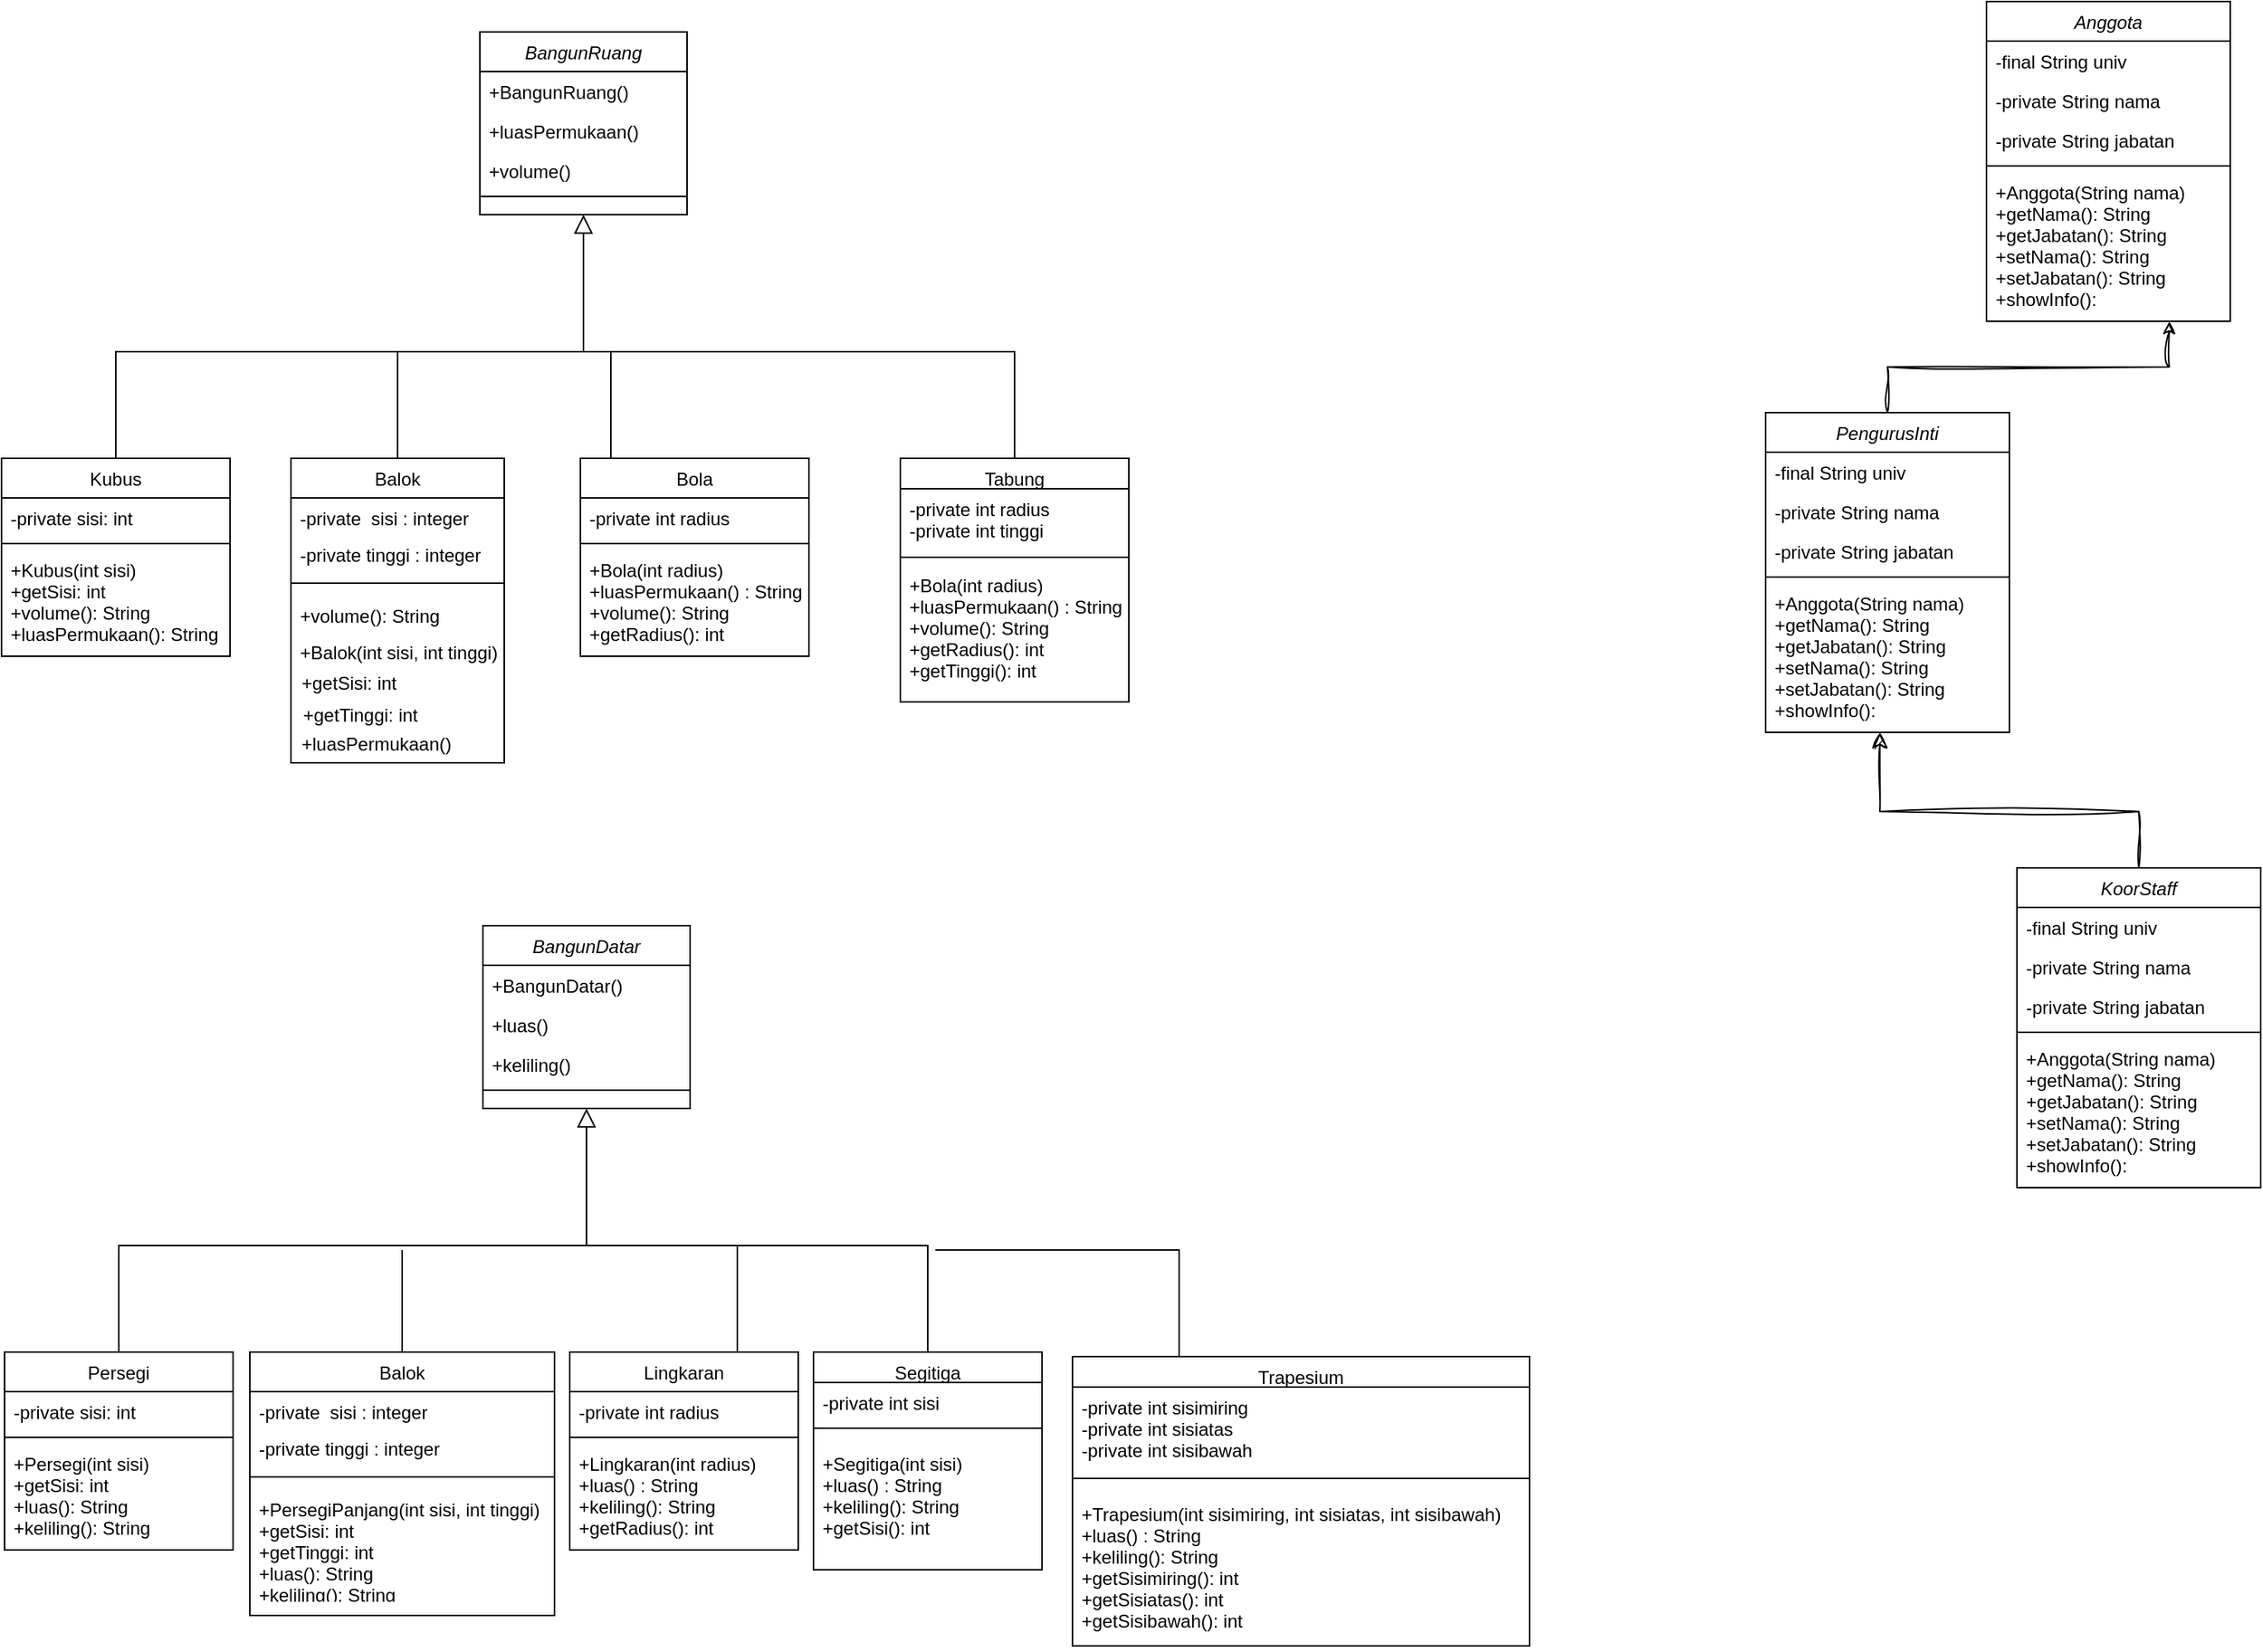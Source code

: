 <mxfile version="21.1.7" type="github">
  <diagram id="C5RBs43oDa-KdzZeNtuy" name="Page-1">
    <mxGraphModel dx="568" dy="312" grid="1" gridSize="10" guides="1" tooltips="1" connect="1" arrows="1" fold="1" page="1" pageScale="1" pageWidth="1654" pageHeight="1169" math="0" shadow="0">
      <root>
        <mxCell id="WIyWlLk6GJQsqaUBKTNV-0" />
        <mxCell id="WIyWlLk6GJQsqaUBKTNV-1" parent="WIyWlLk6GJQsqaUBKTNV-0" />
        <mxCell id="zkfFHV4jXpPFQw0GAbJ--0" value="BangunRuang" style="swimlane;fontStyle=2;align=center;verticalAlign=top;childLayout=stackLayout;horizontal=1;startSize=26;horizontalStack=0;resizeParent=1;resizeLast=0;collapsible=1;marginBottom=0;rounded=0;shadow=0;strokeWidth=1;" parent="WIyWlLk6GJQsqaUBKTNV-1" vertex="1">
          <mxGeometry x="351" y="70" width="136" height="120" as="geometry">
            <mxRectangle x="230" y="140" width="160" height="26" as="alternateBounds" />
          </mxGeometry>
        </mxCell>
        <mxCell id="zkfFHV4jXpPFQw0GAbJ--1" value="+BangunRuang()" style="text;align=left;verticalAlign=top;spacingLeft=4;spacingRight=4;overflow=hidden;rotatable=0;points=[[0,0.5],[1,0.5]];portConstraint=eastwest;" parent="zkfFHV4jXpPFQw0GAbJ--0" vertex="1">
          <mxGeometry y="26" width="136" height="26" as="geometry" />
        </mxCell>
        <mxCell id="zkfFHV4jXpPFQw0GAbJ--3" value="+luasPermukaan()" style="text;align=left;verticalAlign=top;spacingLeft=4;spacingRight=4;overflow=hidden;rotatable=0;points=[[0,0.5],[1,0.5]];portConstraint=eastwest;rounded=0;shadow=0;html=0;" parent="zkfFHV4jXpPFQw0GAbJ--0" vertex="1">
          <mxGeometry y="52" width="136" height="26" as="geometry" />
        </mxCell>
        <mxCell id="zkfFHV4jXpPFQw0GAbJ--2" value="+volume()" style="text;align=left;verticalAlign=top;spacingLeft=4;spacingRight=4;overflow=hidden;rotatable=0;points=[[0,0.5],[1,0.5]];portConstraint=eastwest;rounded=0;shadow=0;html=0;" parent="zkfFHV4jXpPFQw0GAbJ--0" vertex="1">
          <mxGeometry y="78" width="136" height="26" as="geometry" />
        </mxCell>
        <mxCell id="zkfFHV4jXpPFQw0GAbJ--4" value="" style="line;html=1;strokeWidth=1;align=left;verticalAlign=middle;spacingTop=-1;spacingLeft=3;spacingRight=3;rotatable=0;labelPosition=right;points=[];portConstraint=eastwest;" parent="zkfFHV4jXpPFQw0GAbJ--0" vertex="1">
          <mxGeometry y="104" width="136" height="8" as="geometry" />
        </mxCell>
        <mxCell id="zkfFHV4jXpPFQw0GAbJ--6" value="Kubus" style="swimlane;fontStyle=0;align=center;verticalAlign=top;childLayout=stackLayout;horizontal=1;startSize=26;horizontalStack=0;resizeParent=1;resizeLast=0;collapsible=1;marginBottom=0;rounded=0;shadow=0;strokeWidth=1;" parent="WIyWlLk6GJQsqaUBKTNV-1" vertex="1">
          <mxGeometry x="37" y="350" width="150" height="130" as="geometry">
            <mxRectangle x="130" y="380" width="160" height="26" as="alternateBounds" />
          </mxGeometry>
        </mxCell>
        <mxCell id="zkfFHV4jXpPFQw0GAbJ--8" value="-private sisi: int" style="text;align=left;verticalAlign=top;spacingLeft=4;spacingRight=4;overflow=hidden;rotatable=0;points=[[0,0.5],[1,0.5]];portConstraint=eastwest;rounded=0;shadow=0;html=0;" parent="zkfFHV4jXpPFQw0GAbJ--6" vertex="1">
          <mxGeometry y="26" width="150" height="26" as="geometry" />
        </mxCell>
        <mxCell id="zkfFHV4jXpPFQw0GAbJ--9" value="" style="line;html=1;strokeWidth=1;align=left;verticalAlign=middle;spacingTop=-1;spacingLeft=3;spacingRight=3;rotatable=0;labelPosition=right;points=[];portConstraint=eastwest;" parent="zkfFHV4jXpPFQw0GAbJ--6" vertex="1">
          <mxGeometry y="52" width="150" height="8" as="geometry" />
        </mxCell>
        <mxCell id="zkfFHV4jXpPFQw0GAbJ--11" value="+Kubus(int sisi)&#xa;+getSisi: int&#xa;+volume(): String&#xa;+luasPermukaan(): String" style="text;align=left;verticalAlign=top;spacingLeft=4;spacingRight=4;overflow=hidden;rotatable=0;points=[[0,0.5],[1,0.5]];portConstraint=eastwest;" parent="zkfFHV4jXpPFQw0GAbJ--6" vertex="1">
          <mxGeometry y="60" width="150" height="70" as="geometry" />
        </mxCell>
        <mxCell id="zkfFHV4jXpPFQw0GAbJ--12" value="" style="endArrow=block;endSize=10;endFill=0;shadow=0;strokeWidth=1;rounded=0;edgeStyle=elbowEdgeStyle;elbow=vertical;" parent="WIyWlLk6GJQsqaUBKTNV-1" source="zkfFHV4jXpPFQw0GAbJ--6" target="zkfFHV4jXpPFQw0GAbJ--0" edge="1">
          <mxGeometry width="160" relative="1" as="geometry">
            <mxPoint x="217" y="203" as="sourcePoint" />
            <mxPoint x="217" y="203" as="targetPoint" />
            <Array as="points">
              <mxPoint x="419" y="280" />
              <mxPoint x="427" y="280" />
              <mxPoint x="437" y="280" />
              <mxPoint x="437" y="280" />
            </Array>
          </mxGeometry>
        </mxCell>
        <mxCell id="zkfFHV4jXpPFQw0GAbJ--13" value="Balok" style="swimlane;fontStyle=0;align=center;verticalAlign=top;childLayout=stackLayout;horizontal=1;startSize=26;horizontalStack=0;resizeParent=1;resizeLast=0;collapsible=1;marginBottom=0;rounded=0;shadow=0;strokeWidth=1;" parent="WIyWlLk6GJQsqaUBKTNV-1" vertex="1">
          <mxGeometry x="227" y="350" width="140" height="200" as="geometry">
            <mxRectangle x="340" y="380" width="170" height="26" as="alternateBounds" />
          </mxGeometry>
        </mxCell>
        <mxCell id="zkfFHV4jXpPFQw0GAbJ--14" value="-private  sisi : integer&#xa;" style="text;align=left;verticalAlign=top;spacingLeft=4;spacingRight=4;overflow=hidden;rotatable=0;points=[[0,0.5],[1,0.5]];portConstraint=eastwest;" parent="zkfFHV4jXpPFQw0GAbJ--13" vertex="1">
          <mxGeometry y="26" width="140" height="24" as="geometry" />
        </mxCell>
        <mxCell id="3ln7YejljlUTiDPv5Zww-7" value="-private tinggi : integer" style="text;align=left;verticalAlign=top;spacingLeft=4;spacingRight=4;overflow=hidden;rotatable=0;points=[[0,0.5],[1,0.5]];portConstraint=eastwest;" parent="zkfFHV4jXpPFQw0GAbJ--13" vertex="1">
          <mxGeometry y="50" width="140" height="24" as="geometry" />
        </mxCell>
        <mxCell id="zkfFHV4jXpPFQw0GAbJ--15" value="" style="line;html=1;strokeWidth=1;align=left;verticalAlign=middle;spacingTop=-1;spacingLeft=3;spacingRight=3;rotatable=0;labelPosition=right;points=[];portConstraint=eastwest;" parent="zkfFHV4jXpPFQw0GAbJ--13" vertex="1">
          <mxGeometry y="74" width="140" height="16" as="geometry" />
        </mxCell>
        <mxCell id="F5dUive7IPgxNvCDMN2h-8" value="+volume(): String" style="text;align=left;verticalAlign=top;spacingLeft=4;spacingRight=4;overflow=hidden;rotatable=0;points=[[0,0.5],[1,0.5]];portConstraint=eastwest;" parent="zkfFHV4jXpPFQw0GAbJ--13" vertex="1">
          <mxGeometry y="90" width="140" height="24" as="geometry" />
        </mxCell>
        <mxCell id="3ln7YejljlUTiDPv5Zww-8" value="+Balok(int sisi, int tinggi)" style="text;align=left;verticalAlign=top;spacingLeft=4;spacingRight=4;overflow=hidden;rotatable=0;points=[[0,0.5],[1,0.5]];portConstraint=eastwest;" parent="zkfFHV4jXpPFQw0GAbJ--13" vertex="1">
          <mxGeometry y="114" width="140" height="24" as="geometry" />
        </mxCell>
        <mxCell id="3ln7YejljlUTiDPv5Zww-1" value="Bola" style="swimlane;fontStyle=0;align=center;verticalAlign=top;childLayout=stackLayout;horizontal=1;startSize=26;horizontalStack=0;resizeParent=1;resizeLast=0;collapsible=1;marginBottom=0;rounded=0;shadow=0;strokeWidth=1;" parent="WIyWlLk6GJQsqaUBKTNV-1" vertex="1">
          <mxGeometry x="417" y="350" width="150" height="130" as="geometry">
            <mxRectangle x="340" y="380" width="170" height="26" as="alternateBounds" />
          </mxGeometry>
        </mxCell>
        <mxCell id="3ln7YejljlUTiDPv5Zww-2" value="-private int radius" style="text;align=left;verticalAlign=top;spacingLeft=4;spacingRight=4;overflow=hidden;rotatable=0;points=[[0,0.5],[1,0.5]];portConstraint=eastwest;" parent="3ln7YejljlUTiDPv5Zww-1" vertex="1">
          <mxGeometry y="26" width="150" height="26" as="geometry" />
        </mxCell>
        <mxCell id="3ln7YejljlUTiDPv5Zww-3" value="" style="line;html=1;strokeWidth=1;align=left;verticalAlign=middle;spacingTop=-1;spacingLeft=3;spacingRight=3;rotatable=0;labelPosition=right;points=[];portConstraint=eastwest;" parent="3ln7YejljlUTiDPv5Zww-1" vertex="1">
          <mxGeometry y="52" width="150" height="8" as="geometry" />
        </mxCell>
        <mxCell id="F5dUive7IPgxNvCDMN2h-16" value="+Bola(int radius)&#xa;+luasPermukaan() : String&#xa;+volume(): String&#xa;+getRadius(): int" style="text;align=left;verticalAlign=top;spacingLeft=4;spacingRight=4;overflow=hidden;rotatable=0;points=[[0,0.5],[1,0.5]];portConstraint=eastwest;" parent="3ln7YejljlUTiDPv5Zww-1" vertex="1">
          <mxGeometry y="60" width="150" height="70" as="geometry" />
        </mxCell>
        <mxCell id="3ln7YejljlUTiDPv5Zww-5" value="" style="endArrow=none;html=1;rounded=0;exitX=0.5;exitY=0;exitDx=0;exitDy=0;" parent="WIyWlLk6GJQsqaUBKTNV-1" source="zkfFHV4jXpPFQw0GAbJ--13" edge="1">
          <mxGeometry width="50" height="50" relative="1" as="geometry">
            <mxPoint x="427" y="350" as="sourcePoint" />
            <mxPoint x="297" y="280" as="targetPoint" />
          </mxGeometry>
        </mxCell>
        <mxCell id="F5dUive7IPgxNvCDMN2h-0" value="" style="endArrow=none;html=1;rounded=0;exitX=0.5;exitY=0;exitDx=0;exitDy=0;" parent="WIyWlLk6GJQsqaUBKTNV-1" edge="1">
          <mxGeometry width="50" height="50" relative="1" as="geometry">
            <mxPoint x="437" y="350" as="sourcePoint" />
            <mxPoint x="437" y="280" as="targetPoint" />
          </mxGeometry>
        </mxCell>
        <mxCell id="F5dUive7IPgxNvCDMN2h-1" value="Tabung" style="swimlane;fontStyle=0;align=center;verticalAlign=top;childLayout=stackLayout;horizontal=1;startSize=20;horizontalStack=0;resizeParent=1;resizeLast=0;collapsible=1;marginBottom=0;rounded=0;shadow=0;strokeWidth=1;" parent="WIyWlLk6GJQsqaUBKTNV-1" vertex="1">
          <mxGeometry x="627" y="350" width="150" height="160" as="geometry">
            <mxRectangle x="340" y="380" width="170" height="26" as="alternateBounds" />
          </mxGeometry>
        </mxCell>
        <mxCell id="F5dUive7IPgxNvCDMN2h-2" value="-private int radius&#xa;-private int tinggi" style="text;align=left;verticalAlign=top;spacingLeft=4;spacingRight=4;overflow=hidden;rotatable=0;points=[[0,0.5],[1,0.5]];portConstraint=eastwest;" parent="F5dUive7IPgxNvCDMN2h-1" vertex="1">
          <mxGeometry y="20" width="150" height="40" as="geometry" />
        </mxCell>
        <mxCell id="F5dUive7IPgxNvCDMN2h-3" value="" style="line;html=1;strokeWidth=1;align=left;verticalAlign=middle;spacingTop=-1;spacingLeft=3;spacingRight=3;rotatable=0;labelPosition=right;points=[];portConstraint=eastwest;" parent="F5dUive7IPgxNvCDMN2h-1" vertex="1">
          <mxGeometry y="60" width="150" height="10" as="geometry" />
        </mxCell>
        <mxCell id="F5dUive7IPgxNvCDMN2h-17" value="+Bola(int radius)&#xa;+luasPermukaan() : String&#xa;+volume(): String&#xa;+getRadius(): int&#xa;+getTinggi(): int" style="text;align=left;verticalAlign=top;spacingLeft=4;spacingRight=4;overflow=hidden;rotatable=0;points=[[0,0.5],[1,0.5]];portConstraint=eastwest;" parent="F5dUive7IPgxNvCDMN2h-1" vertex="1">
          <mxGeometry y="70" width="150" height="80" as="geometry" />
        </mxCell>
        <mxCell id="F5dUive7IPgxNvCDMN2h-11" value="+getSisi: int" style="text;align=left;verticalAlign=top;spacingLeft=4;spacingRight=4;overflow=hidden;rotatable=0;points=[[0,0.5],[1,0.5]];portConstraint=eastwest;" parent="WIyWlLk6GJQsqaUBKTNV-1" vertex="1">
          <mxGeometry x="228" y="484" width="140" height="24" as="geometry" />
        </mxCell>
        <mxCell id="F5dUive7IPgxNvCDMN2h-12" value="+getTinggi: int" style="text;align=left;verticalAlign=top;spacingLeft=4;spacingRight=4;overflow=hidden;rotatable=0;points=[[0,0.5],[1,0.5]];portConstraint=eastwest;" parent="WIyWlLk6GJQsqaUBKTNV-1" vertex="1">
          <mxGeometry x="229" y="505" width="140" height="24" as="geometry" />
        </mxCell>
        <mxCell id="F5dUive7IPgxNvCDMN2h-13" value="" style="endArrow=none;html=1;rounded=0;entryX=0.5;entryY=0;entryDx=0;entryDy=0;" parent="WIyWlLk6GJQsqaUBKTNV-1" target="F5dUive7IPgxNvCDMN2h-1" edge="1">
          <mxGeometry width="50" height="50" relative="1" as="geometry">
            <mxPoint x="417" y="280" as="sourcePoint" />
            <mxPoint x="477" y="220" as="targetPoint" />
            <Array as="points">
              <mxPoint x="702" y="280" />
            </Array>
          </mxGeometry>
        </mxCell>
        <mxCell id="F5dUive7IPgxNvCDMN2h-15" value="+luasPermukaan()" style="text;align=left;verticalAlign=top;spacingLeft=4;spacingRight=4;overflow=hidden;rotatable=0;points=[[0,0.5],[1,0.5]];portConstraint=eastwest;" parent="WIyWlLk6GJQsqaUBKTNV-1" vertex="1">
          <mxGeometry x="228" y="524" width="140" height="24" as="geometry" />
        </mxCell>
        <mxCell id="F5dUive7IPgxNvCDMN2h-48" value="BangunDatar" style="swimlane;fontStyle=2;align=center;verticalAlign=top;childLayout=stackLayout;horizontal=1;startSize=26;horizontalStack=0;resizeParent=1;resizeLast=0;collapsible=1;marginBottom=0;rounded=0;shadow=0;strokeWidth=1;" parent="WIyWlLk6GJQsqaUBKTNV-1" vertex="1">
          <mxGeometry x="353" y="657" width="136" height="120" as="geometry">
            <mxRectangle x="230" y="140" width="160" height="26" as="alternateBounds" />
          </mxGeometry>
        </mxCell>
        <mxCell id="F5dUive7IPgxNvCDMN2h-49" value="+BangunDatar()" style="text;align=left;verticalAlign=top;spacingLeft=4;spacingRight=4;overflow=hidden;rotatable=0;points=[[0,0.5],[1,0.5]];portConstraint=eastwest;" parent="F5dUive7IPgxNvCDMN2h-48" vertex="1">
          <mxGeometry y="26" width="136" height="26" as="geometry" />
        </mxCell>
        <mxCell id="F5dUive7IPgxNvCDMN2h-50" value="+luas()" style="text;align=left;verticalAlign=top;spacingLeft=4;spacingRight=4;overflow=hidden;rotatable=0;points=[[0,0.5],[1,0.5]];portConstraint=eastwest;rounded=0;shadow=0;html=0;" parent="F5dUive7IPgxNvCDMN2h-48" vertex="1">
          <mxGeometry y="52" width="136" height="26" as="geometry" />
        </mxCell>
        <mxCell id="F5dUive7IPgxNvCDMN2h-51" value="+keliling()" style="text;align=left;verticalAlign=top;spacingLeft=4;spacingRight=4;overflow=hidden;rotatable=0;points=[[0,0.5],[1,0.5]];portConstraint=eastwest;rounded=0;shadow=0;html=0;" parent="F5dUive7IPgxNvCDMN2h-48" vertex="1">
          <mxGeometry y="78" width="136" height="26" as="geometry" />
        </mxCell>
        <mxCell id="F5dUive7IPgxNvCDMN2h-52" value="" style="line;html=1;strokeWidth=1;align=left;verticalAlign=middle;spacingTop=-1;spacingLeft=3;spacingRight=3;rotatable=0;labelPosition=right;points=[];portConstraint=eastwest;" parent="F5dUive7IPgxNvCDMN2h-48" vertex="1">
          <mxGeometry y="104" width="136" height="8" as="geometry" />
        </mxCell>
        <mxCell id="F5dUive7IPgxNvCDMN2h-53" value="Persegi" style="swimlane;fontStyle=0;align=center;verticalAlign=top;childLayout=stackLayout;horizontal=1;startSize=26;horizontalStack=0;resizeParent=1;resizeLast=0;collapsible=1;marginBottom=0;rounded=0;shadow=0;strokeWidth=1;" parent="WIyWlLk6GJQsqaUBKTNV-1" vertex="1">
          <mxGeometry x="39" y="937" width="150" height="130" as="geometry">
            <mxRectangle x="130" y="380" width="160" height="26" as="alternateBounds" />
          </mxGeometry>
        </mxCell>
        <mxCell id="F5dUive7IPgxNvCDMN2h-54" value="-private sisi: int" style="text;align=left;verticalAlign=top;spacingLeft=4;spacingRight=4;overflow=hidden;rotatable=0;points=[[0,0.5],[1,0.5]];portConstraint=eastwest;rounded=0;shadow=0;html=0;" parent="F5dUive7IPgxNvCDMN2h-53" vertex="1">
          <mxGeometry y="26" width="150" height="26" as="geometry" />
        </mxCell>
        <mxCell id="F5dUive7IPgxNvCDMN2h-55" value="" style="line;html=1;strokeWidth=1;align=left;verticalAlign=middle;spacingTop=-1;spacingLeft=3;spacingRight=3;rotatable=0;labelPosition=right;points=[];portConstraint=eastwest;" parent="F5dUive7IPgxNvCDMN2h-53" vertex="1">
          <mxGeometry y="52" width="150" height="8" as="geometry" />
        </mxCell>
        <mxCell id="F5dUive7IPgxNvCDMN2h-56" value="+Persegi(int sisi)&#xa;+getSisi: int&#xa;+luas(): String&#xa;+keliling(): String" style="text;align=left;verticalAlign=top;spacingLeft=4;spacingRight=4;overflow=hidden;rotatable=0;points=[[0,0.5],[1,0.5]];portConstraint=eastwest;" parent="F5dUive7IPgxNvCDMN2h-53" vertex="1">
          <mxGeometry y="60" width="150" height="70" as="geometry" />
        </mxCell>
        <mxCell id="F5dUive7IPgxNvCDMN2h-57" value="" style="endArrow=block;endSize=10;endFill=0;shadow=0;strokeWidth=1;rounded=0;edgeStyle=elbowEdgeStyle;elbow=vertical;" parent="WIyWlLk6GJQsqaUBKTNV-1" source="F5dUive7IPgxNvCDMN2h-53" target="F5dUive7IPgxNvCDMN2h-48" edge="1">
          <mxGeometry width="160" relative="1" as="geometry">
            <mxPoint x="219" y="790" as="sourcePoint" />
            <mxPoint x="219" y="790" as="targetPoint" />
            <Array as="points">
              <mxPoint x="421" y="867" />
              <mxPoint x="429" y="867" />
              <mxPoint x="439" y="867" />
              <mxPoint x="439" y="867" />
            </Array>
          </mxGeometry>
        </mxCell>
        <mxCell id="F5dUive7IPgxNvCDMN2h-58" value="Balok" style="swimlane;fontStyle=0;align=center;verticalAlign=top;childLayout=stackLayout;horizontal=1;startSize=26;horizontalStack=0;resizeParent=1;resizeLast=0;collapsible=1;marginBottom=0;rounded=0;shadow=0;strokeWidth=1;" parent="WIyWlLk6GJQsqaUBKTNV-1" vertex="1">
          <mxGeometry x="200" y="937" width="200" height="173" as="geometry">
            <mxRectangle x="340" y="380" width="170" height="26" as="alternateBounds" />
          </mxGeometry>
        </mxCell>
        <mxCell id="F5dUive7IPgxNvCDMN2h-59" value="-private  sisi : integer&#xa;" style="text;align=left;verticalAlign=top;spacingLeft=4;spacingRight=4;overflow=hidden;rotatable=0;points=[[0,0.5],[1,0.5]];portConstraint=eastwest;" parent="F5dUive7IPgxNvCDMN2h-58" vertex="1">
          <mxGeometry y="26" width="200" height="24" as="geometry" />
        </mxCell>
        <mxCell id="F5dUive7IPgxNvCDMN2h-60" value="-private tinggi : integer" style="text;align=left;verticalAlign=top;spacingLeft=4;spacingRight=4;overflow=hidden;rotatable=0;points=[[0,0.5],[1,0.5]];portConstraint=eastwest;" parent="F5dUive7IPgxNvCDMN2h-58" vertex="1">
          <mxGeometry y="50" width="200" height="24" as="geometry" />
        </mxCell>
        <mxCell id="F5dUive7IPgxNvCDMN2h-61" value="" style="line;html=1;strokeWidth=1;align=left;verticalAlign=middle;spacingTop=-1;spacingLeft=3;spacingRight=3;rotatable=0;labelPosition=right;points=[];portConstraint=eastwest;" parent="F5dUive7IPgxNvCDMN2h-58" vertex="1">
          <mxGeometry y="74" width="200" height="16" as="geometry" />
        </mxCell>
        <mxCell id="F5dUive7IPgxNvCDMN2h-78" value="+PersegiPanjang(int sisi, int tinggi)&#xa;+getSisi: int&#xa;+getTinggi: int&#xa;+luas(): String&#xa;+keliling(): String" style="text;align=left;verticalAlign=top;spacingLeft=4;spacingRight=4;overflow=hidden;rotatable=0;points=[[0,0.5],[1,0.5]];portConstraint=eastwest;" parent="F5dUive7IPgxNvCDMN2h-58" vertex="1">
          <mxGeometry y="90" width="200" height="70" as="geometry" />
        </mxCell>
        <mxCell id="F5dUive7IPgxNvCDMN2h-64" value="Lingkaran" style="swimlane;fontStyle=0;align=center;verticalAlign=top;childLayout=stackLayout;horizontal=1;startSize=26;horizontalStack=0;resizeParent=1;resizeLast=0;collapsible=1;marginBottom=0;rounded=0;shadow=0;strokeWidth=1;" parent="WIyWlLk6GJQsqaUBKTNV-1" vertex="1">
          <mxGeometry x="410" y="937" width="150" height="130" as="geometry">
            <mxRectangle x="340" y="380" width="170" height="26" as="alternateBounds" />
          </mxGeometry>
        </mxCell>
        <mxCell id="F5dUive7IPgxNvCDMN2h-65" value="-private int radius" style="text;align=left;verticalAlign=top;spacingLeft=4;spacingRight=4;overflow=hidden;rotatable=0;points=[[0,0.5],[1,0.5]];portConstraint=eastwest;" parent="F5dUive7IPgxNvCDMN2h-64" vertex="1">
          <mxGeometry y="26" width="150" height="26" as="geometry" />
        </mxCell>
        <mxCell id="F5dUive7IPgxNvCDMN2h-66" value="" style="line;html=1;strokeWidth=1;align=left;verticalAlign=middle;spacingTop=-1;spacingLeft=3;spacingRight=3;rotatable=0;labelPosition=right;points=[];portConstraint=eastwest;" parent="F5dUive7IPgxNvCDMN2h-64" vertex="1">
          <mxGeometry y="52" width="150" height="8" as="geometry" />
        </mxCell>
        <mxCell id="F5dUive7IPgxNvCDMN2h-67" value="+Lingkaran(int radius)&#xa;+luas() : String&#xa;+keliling(): String&#xa;+getRadius(): int" style="text;align=left;verticalAlign=top;spacingLeft=4;spacingRight=4;overflow=hidden;rotatable=0;points=[[0,0.5],[1,0.5]];portConstraint=eastwest;" parent="F5dUive7IPgxNvCDMN2h-64" vertex="1">
          <mxGeometry y="60" width="150" height="70" as="geometry" />
        </mxCell>
        <mxCell id="F5dUive7IPgxNvCDMN2h-68" value="" style="endArrow=none;html=1;rounded=0;exitX=0.5;exitY=0;exitDx=0;exitDy=0;" parent="WIyWlLk6GJQsqaUBKTNV-1" source="F5dUive7IPgxNvCDMN2h-58" edge="1">
          <mxGeometry width="50" height="50" relative="1" as="geometry">
            <mxPoint x="429" y="937" as="sourcePoint" />
            <mxPoint x="300" y="870" as="targetPoint" />
          </mxGeometry>
        </mxCell>
        <mxCell id="F5dUive7IPgxNvCDMN2h-69" value="" style="endArrow=none;html=1;rounded=0;exitX=0.5;exitY=0;exitDx=0;exitDy=0;" parent="WIyWlLk6GJQsqaUBKTNV-1" edge="1">
          <mxGeometry width="50" height="50" relative="1" as="geometry">
            <mxPoint x="520" y="937" as="sourcePoint" />
            <mxPoint x="520" y="867" as="targetPoint" />
          </mxGeometry>
        </mxCell>
        <mxCell id="F5dUive7IPgxNvCDMN2h-70" value="Segitiga" style="swimlane;fontStyle=0;align=center;verticalAlign=top;childLayout=stackLayout;horizontal=1;startSize=20;horizontalStack=0;resizeParent=1;resizeLast=0;collapsible=1;marginBottom=0;rounded=0;shadow=0;strokeWidth=1;" parent="WIyWlLk6GJQsqaUBKTNV-1" vertex="1">
          <mxGeometry x="570" y="937" width="150" height="143" as="geometry">
            <mxRectangle x="340" y="380" width="170" height="26" as="alternateBounds" />
          </mxGeometry>
        </mxCell>
        <mxCell id="F5dUive7IPgxNvCDMN2h-71" value="-private int sisi" style="text;align=left;verticalAlign=top;spacingLeft=4;spacingRight=4;overflow=hidden;rotatable=0;points=[[0,0.5],[1,0.5]];portConstraint=eastwest;" parent="F5dUive7IPgxNvCDMN2h-70" vertex="1">
          <mxGeometry y="20" width="150" height="20" as="geometry" />
        </mxCell>
        <mxCell id="F5dUive7IPgxNvCDMN2h-72" value="" style="line;html=1;strokeWidth=1;align=left;verticalAlign=middle;spacingTop=-1;spacingLeft=3;spacingRight=3;rotatable=0;labelPosition=right;points=[];portConstraint=eastwest;" parent="F5dUive7IPgxNvCDMN2h-70" vertex="1">
          <mxGeometry y="40" width="150" height="20" as="geometry" />
        </mxCell>
        <mxCell id="F5dUive7IPgxNvCDMN2h-73" value="+Segitiga(int sisi)&#xa;+luas() : String&#xa;+keliling(): String&#xa;+getSisi(): int" style="text;align=left;verticalAlign=top;spacingLeft=4;spacingRight=4;overflow=hidden;rotatable=0;points=[[0,0.5],[1,0.5]];portConstraint=eastwest;" parent="F5dUive7IPgxNvCDMN2h-70" vertex="1">
          <mxGeometry y="60" width="150" height="80" as="geometry" />
        </mxCell>
        <mxCell id="F5dUive7IPgxNvCDMN2h-76" value="" style="endArrow=none;html=1;rounded=0;entryX=0.5;entryY=0;entryDx=0;entryDy=0;" parent="WIyWlLk6GJQsqaUBKTNV-1" target="F5dUive7IPgxNvCDMN2h-70" edge="1">
          <mxGeometry width="50" height="50" relative="1" as="geometry">
            <mxPoint x="419" y="867" as="sourcePoint" />
            <mxPoint x="479" y="807" as="targetPoint" />
            <Array as="points">
              <mxPoint x="645" y="867" />
            </Array>
          </mxGeometry>
        </mxCell>
        <mxCell id="F5dUive7IPgxNvCDMN2h-80" value="Trapesium" style="swimlane;fontStyle=0;align=center;verticalAlign=top;childLayout=stackLayout;horizontal=1;startSize=20;horizontalStack=0;resizeParent=1;resizeLast=0;collapsible=1;marginBottom=0;rounded=0;shadow=0;strokeWidth=1;" parent="WIyWlLk6GJQsqaUBKTNV-1" vertex="1">
          <mxGeometry x="740" y="940" width="300" height="190" as="geometry">
            <mxRectangle x="340" y="380" width="170" height="26" as="alternateBounds" />
          </mxGeometry>
        </mxCell>
        <mxCell id="F5dUive7IPgxNvCDMN2h-81" value="-private int sisimiring&#xa;-private int sisiatas&#xa;-private int sisibawah" style="text;align=left;verticalAlign=top;spacingLeft=4;spacingRight=4;overflow=hidden;rotatable=0;points=[[0,0.5],[1,0.5]];portConstraint=eastwest;" parent="F5dUive7IPgxNvCDMN2h-80" vertex="1">
          <mxGeometry y="20" width="300" height="50" as="geometry" />
        </mxCell>
        <mxCell id="F5dUive7IPgxNvCDMN2h-82" value="" style="line;html=1;strokeWidth=1;align=left;verticalAlign=middle;spacingTop=-1;spacingLeft=3;spacingRight=3;rotatable=0;labelPosition=right;points=[];portConstraint=eastwest;" parent="F5dUive7IPgxNvCDMN2h-80" vertex="1">
          <mxGeometry y="70" width="300" height="20" as="geometry" />
        </mxCell>
        <mxCell id="F5dUive7IPgxNvCDMN2h-83" value="+Trapesium(int sisimiring, int sisiatas, int sisibawah)&#xa;+luas() : String&#xa;+keliling(): String&#xa;+getSisimiring(): int&#xa;+getSisiatas(): int&#xa;+getSisibawah(): int" style="text;align=left;verticalAlign=top;spacingLeft=4;spacingRight=4;overflow=hidden;rotatable=0;points=[[0,0.5],[1,0.5]];portConstraint=eastwest;" parent="F5dUive7IPgxNvCDMN2h-80" vertex="1">
          <mxGeometry y="90" width="300" height="100" as="geometry" />
        </mxCell>
        <mxCell id="F5dUive7IPgxNvCDMN2h-85" value="" style="endArrow=none;html=1;rounded=0;" parent="WIyWlLk6GJQsqaUBKTNV-1" edge="1">
          <mxGeometry width="50" height="50" relative="1" as="geometry">
            <mxPoint x="810" y="940" as="sourcePoint" />
            <mxPoint x="650" y="870" as="targetPoint" />
            <Array as="points">
              <mxPoint x="810" y="870" />
            </Array>
          </mxGeometry>
        </mxCell>
        <mxCell id="yJtQFIQlaoOp4PBh0pb4-0" value="Anggota" style="swimlane;fontStyle=2;align=center;verticalAlign=top;childLayout=stackLayout;horizontal=1;startSize=26;horizontalStack=0;resizeParent=1;resizeLast=0;collapsible=1;marginBottom=0;rounded=0;shadow=0;strokeWidth=1;" vertex="1" parent="WIyWlLk6GJQsqaUBKTNV-1">
          <mxGeometry x="1340" y="50" width="160" height="210" as="geometry">
            <mxRectangle x="230" y="140" width="160" height="26" as="alternateBounds" />
          </mxGeometry>
        </mxCell>
        <mxCell id="yJtQFIQlaoOp4PBh0pb4-1" value="-final String univ" style="text;align=left;verticalAlign=top;spacingLeft=4;spacingRight=4;overflow=hidden;rotatable=0;points=[[0,0.5],[1,0.5]];portConstraint=eastwest;" vertex="1" parent="yJtQFIQlaoOp4PBh0pb4-0">
          <mxGeometry y="26" width="160" height="26" as="geometry" />
        </mxCell>
        <mxCell id="yJtQFIQlaoOp4PBh0pb4-2" value="-private String nama" style="text;align=left;verticalAlign=top;spacingLeft=4;spacingRight=4;overflow=hidden;rotatable=0;points=[[0,0.5],[1,0.5]];portConstraint=eastwest;rounded=0;shadow=0;html=0;" vertex="1" parent="yJtQFIQlaoOp4PBh0pb4-0">
          <mxGeometry y="52" width="160" height="26" as="geometry" />
        </mxCell>
        <mxCell id="yJtQFIQlaoOp4PBh0pb4-3" value="-private String jabatan" style="text;align=left;verticalAlign=top;spacingLeft=4;spacingRight=4;overflow=hidden;rotatable=0;points=[[0,0.5],[1,0.5]];portConstraint=eastwest;rounded=0;shadow=0;html=0;" vertex="1" parent="yJtQFIQlaoOp4PBh0pb4-0">
          <mxGeometry y="78" width="160" height="26" as="geometry" />
        </mxCell>
        <mxCell id="yJtQFIQlaoOp4PBh0pb4-4" value="" style="line;html=1;strokeWidth=1;align=left;verticalAlign=middle;spacingTop=-1;spacingLeft=3;spacingRight=3;rotatable=0;labelPosition=right;points=[];portConstraint=eastwest;" vertex="1" parent="yJtQFIQlaoOp4PBh0pb4-0">
          <mxGeometry y="104" width="160" height="8" as="geometry" />
        </mxCell>
        <mxCell id="yJtQFIQlaoOp4PBh0pb4-46" value="+Anggota(String nama)&#xa;+getNama(): String&#xa;+getJabatan(): String&#xa;+setNama(): String&#xa;+setJabatan(): String&#xa;+showInfo():&#xa;" style="text;align=left;verticalAlign=top;spacingLeft=4;spacingRight=4;overflow=hidden;rotatable=0;points=[[0,0.5],[1,0.5]];portConstraint=eastwest;rounded=0;shadow=0;html=0;" vertex="1" parent="yJtQFIQlaoOp4PBh0pb4-0">
          <mxGeometry y="112" width="160" height="98" as="geometry" />
        </mxCell>
        <mxCell id="yJtQFIQlaoOp4PBh0pb4-45" style="edgeStyle=orthogonalEdgeStyle;rounded=0;sketch=1;hachureGap=4;jiggle=2;curveFitting=1;orthogonalLoop=1;jettySize=auto;html=1;exitX=0.5;exitY=0;exitDx=0;exitDy=0;entryX=0.75;entryY=1;entryDx=0;entryDy=0;fontFamily=Architects Daughter;fontSource=https%3A%2F%2Ffonts.googleapis.com%2Fcss%3Ffamily%3DArchitects%2BDaughter;fontSize=16;" edge="1" parent="WIyWlLk6GJQsqaUBKTNV-1" source="yJtQFIQlaoOp4PBh0pb4-53" target="yJtQFIQlaoOp4PBh0pb4-0">
          <mxGeometry relative="1" as="geometry">
            <mxPoint x="1248" y="310.0" as="sourcePoint" />
          </mxGeometry>
        </mxCell>
        <mxCell id="yJtQFIQlaoOp4PBh0pb4-53" value="PengurusInti" style="swimlane;fontStyle=2;align=center;verticalAlign=top;childLayout=stackLayout;horizontal=1;startSize=26;horizontalStack=0;resizeParent=1;resizeLast=0;collapsible=1;marginBottom=0;rounded=0;shadow=0;strokeWidth=1;" vertex="1" parent="WIyWlLk6GJQsqaUBKTNV-1">
          <mxGeometry x="1195" y="320" width="160" height="210" as="geometry">
            <mxRectangle x="230" y="140" width="160" height="26" as="alternateBounds" />
          </mxGeometry>
        </mxCell>
        <mxCell id="yJtQFIQlaoOp4PBh0pb4-54" value="-final String univ" style="text;align=left;verticalAlign=top;spacingLeft=4;spacingRight=4;overflow=hidden;rotatable=0;points=[[0,0.5],[1,0.5]];portConstraint=eastwest;" vertex="1" parent="yJtQFIQlaoOp4PBh0pb4-53">
          <mxGeometry y="26" width="160" height="26" as="geometry" />
        </mxCell>
        <mxCell id="yJtQFIQlaoOp4PBh0pb4-55" value="-private String nama" style="text;align=left;verticalAlign=top;spacingLeft=4;spacingRight=4;overflow=hidden;rotatable=0;points=[[0,0.5],[1,0.5]];portConstraint=eastwest;rounded=0;shadow=0;html=0;" vertex="1" parent="yJtQFIQlaoOp4PBh0pb4-53">
          <mxGeometry y="52" width="160" height="26" as="geometry" />
        </mxCell>
        <mxCell id="yJtQFIQlaoOp4PBh0pb4-56" value="-private String jabatan" style="text;align=left;verticalAlign=top;spacingLeft=4;spacingRight=4;overflow=hidden;rotatable=0;points=[[0,0.5],[1,0.5]];portConstraint=eastwest;rounded=0;shadow=0;html=0;" vertex="1" parent="yJtQFIQlaoOp4PBh0pb4-53">
          <mxGeometry y="78" width="160" height="26" as="geometry" />
        </mxCell>
        <mxCell id="yJtQFIQlaoOp4PBh0pb4-57" value="" style="line;html=1;strokeWidth=1;align=left;verticalAlign=middle;spacingTop=-1;spacingLeft=3;spacingRight=3;rotatable=0;labelPosition=right;points=[];portConstraint=eastwest;" vertex="1" parent="yJtQFIQlaoOp4PBh0pb4-53">
          <mxGeometry y="104" width="160" height="8" as="geometry" />
        </mxCell>
        <mxCell id="yJtQFIQlaoOp4PBh0pb4-58" value="+Anggota(String nama)&#xa;+getNama(): String&#xa;+getJabatan(): String&#xa;+setNama(): String&#xa;+setJabatan(): String&#xa;+showInfo():&#xa;" style="text;align=left;verticalAlign=top;spacingLeft=4;spacingRight=4;overflow=hidden;rotatable=0;points=[[0,0.5],[1,0.5]];portConstraint=eastwest;rounded=0;shadow=0;html=0;" vertex="1" parent="yJtQFIQlaoOp4PBh0pb4-53">
          <mxGeometry y="112" width="160" height="98" as="geometry" />
        </mxCell>
        <mxCell id="yJtQFIQlaoOp4PBh0pb4-59" value="KoorStaff" style="swimlane;fontStyle=2;align=center;verticalAlign=top;childLayout=stackLayout;horizontal=1;startSize=26;horizontalStack=0;resizeParent=1;resizeLast=0;collapsible=1;marginBottom=0;rounded=0;shadow=0;strokeWidth=1;" vertex="1" parent="WIyWlLk6GJQsqaUBKTNV-1">
          <mxGeometry x="1360" y="619" width="160" height="210" as="geometry">
            <mxRectangle x="230" y="140" width="160" height="26" as="alternateBounds" />
          </mxGeometry>
        </mxCell>
        <mxCell id="yJtQFIQlaoOp4PBh0pb4-60" value="-final String univ" style="text;align=left;verticalAlign=top;spacingLeft=4;spacingRight=4;overflow=hidden;rotatable=0;points=[[0,0.5],[1,0.5]];portConstraint=eastwest;" vertex="1" parent="yJtQFIQlaoOp4PBh0pb4-59">
          <mxGeometry y="26" width="160" height="26" as="geometry" />
        </mxCell>
        <mxCell id="yJtQFIQlaoOp4PBh0pb4-61" value="-private String nama" style="text;align=left;verticalAlign=top;spacingLeft=4;spacingRight=4;overflow=hidden;rotatable=0;points=[[0,0.5],[1,0.5]];portConstraint=eastwest;rounded=0;shadow=0;html=0;" vertex="1" parent="yJtQFIQlaoOp4PBh0pb4-59">
          <mxGeometry y="52" width="160" height="26" as="geometry" />
        </mxCell>
        <mxCell id="yJtQFIQlaoOp4PBh0pb4-62" value="-private String jabatan" style="text;align=left;verticalAlign=top;spacingLeft=4;spacingRight=4;overflow=hidden;rotatable=0;points=[[0,0.5],[1,0.5]];portConstraint=eastwest;rounded=0;shadow=0;html=0;" vertex="1" parent="yJtQFIQlaoOp4PBh0pb4-59">
          <mxGeometry y="78" width="160" height="26" as="geometry" />
        </mxCell>
        <mxCell id="yJtQFIQlaoOp4PBh0pb4-63" value="" style="line;html=1;strokeWidth=1;align=left;verticalAlign=middle;spacingTop=-1;spacingLeft=3;spacingRight=3;rotatable=0;labelPosition=right;points=[];portConstraint=eastwest;" vertex="1" parent="yJtQFIQlaoOp4PBh0pb4-59">
          <mxGeometry y="104" width="160" height="8" as="geometry" />
        </mxCell>
        <mxCell id="yJtQFIQlaoOp4PBh0pb4-64" value="+Anggota(String nama)&#xa;+getNama(): String&#xa;+getJabatan(): String&#xa;+setNama(): String&#xa;+setJabatan(): String&#xa;+showInfo():&#xa;" style="text;align=left;verticalAlign=top;spacingLeft=4;spacingRight=4;overflow=hidden;rotatable=0;points=[[0,0.5],[1,0.5]];portConstraint=eastwest;rounded=0;shadow=0;html=0;" vertex="1" parent="yJtQFIQlaoOp4PBh0pb4-59">
          <mxGeometry y="112" width="160" height="98" as="geometry" />
        </mxCell>
        <mxCell id="yJtQFIQlaoOp4PBh0pb4-65" value="" style="edgeStyle=segmentEdgeStyle;endArrow=classic;html=1;curved=0;rounded=0;endSize=8;startSize=8;sketch=1;hachureGap=4;jiggle=2;curveFitting=1;fontFamily=Architects Daughter;fontSource=https%3A%2F%2Ffonts.googleapis.com%2Fcss%3Ffamily%3DArchitects%2BDaughter;fontSize=16;exitX=0.5;exitY=0;exitDx=0;exitDy=0;" edge="1" parent="WIyWlLk6GJQsqaUBKTNV-1" source="yJtQFIQlaoOp4PBh0pb4-59">
          <mxGeometry width="50" height="50" relative="1" as="geometry">
            <mxPoint x="1220" y="580" as="sourcePoint" />
            <mxPoint x="1270" y="530" as="targetPoint" />
            <Array as="points">
              <mxPoint x="1270" y="582" />
            </Array>
          </mxGeometry>
        </mxCell>
      </root>
    </mxGraphModel>
  </diagram>
</mxfile>

